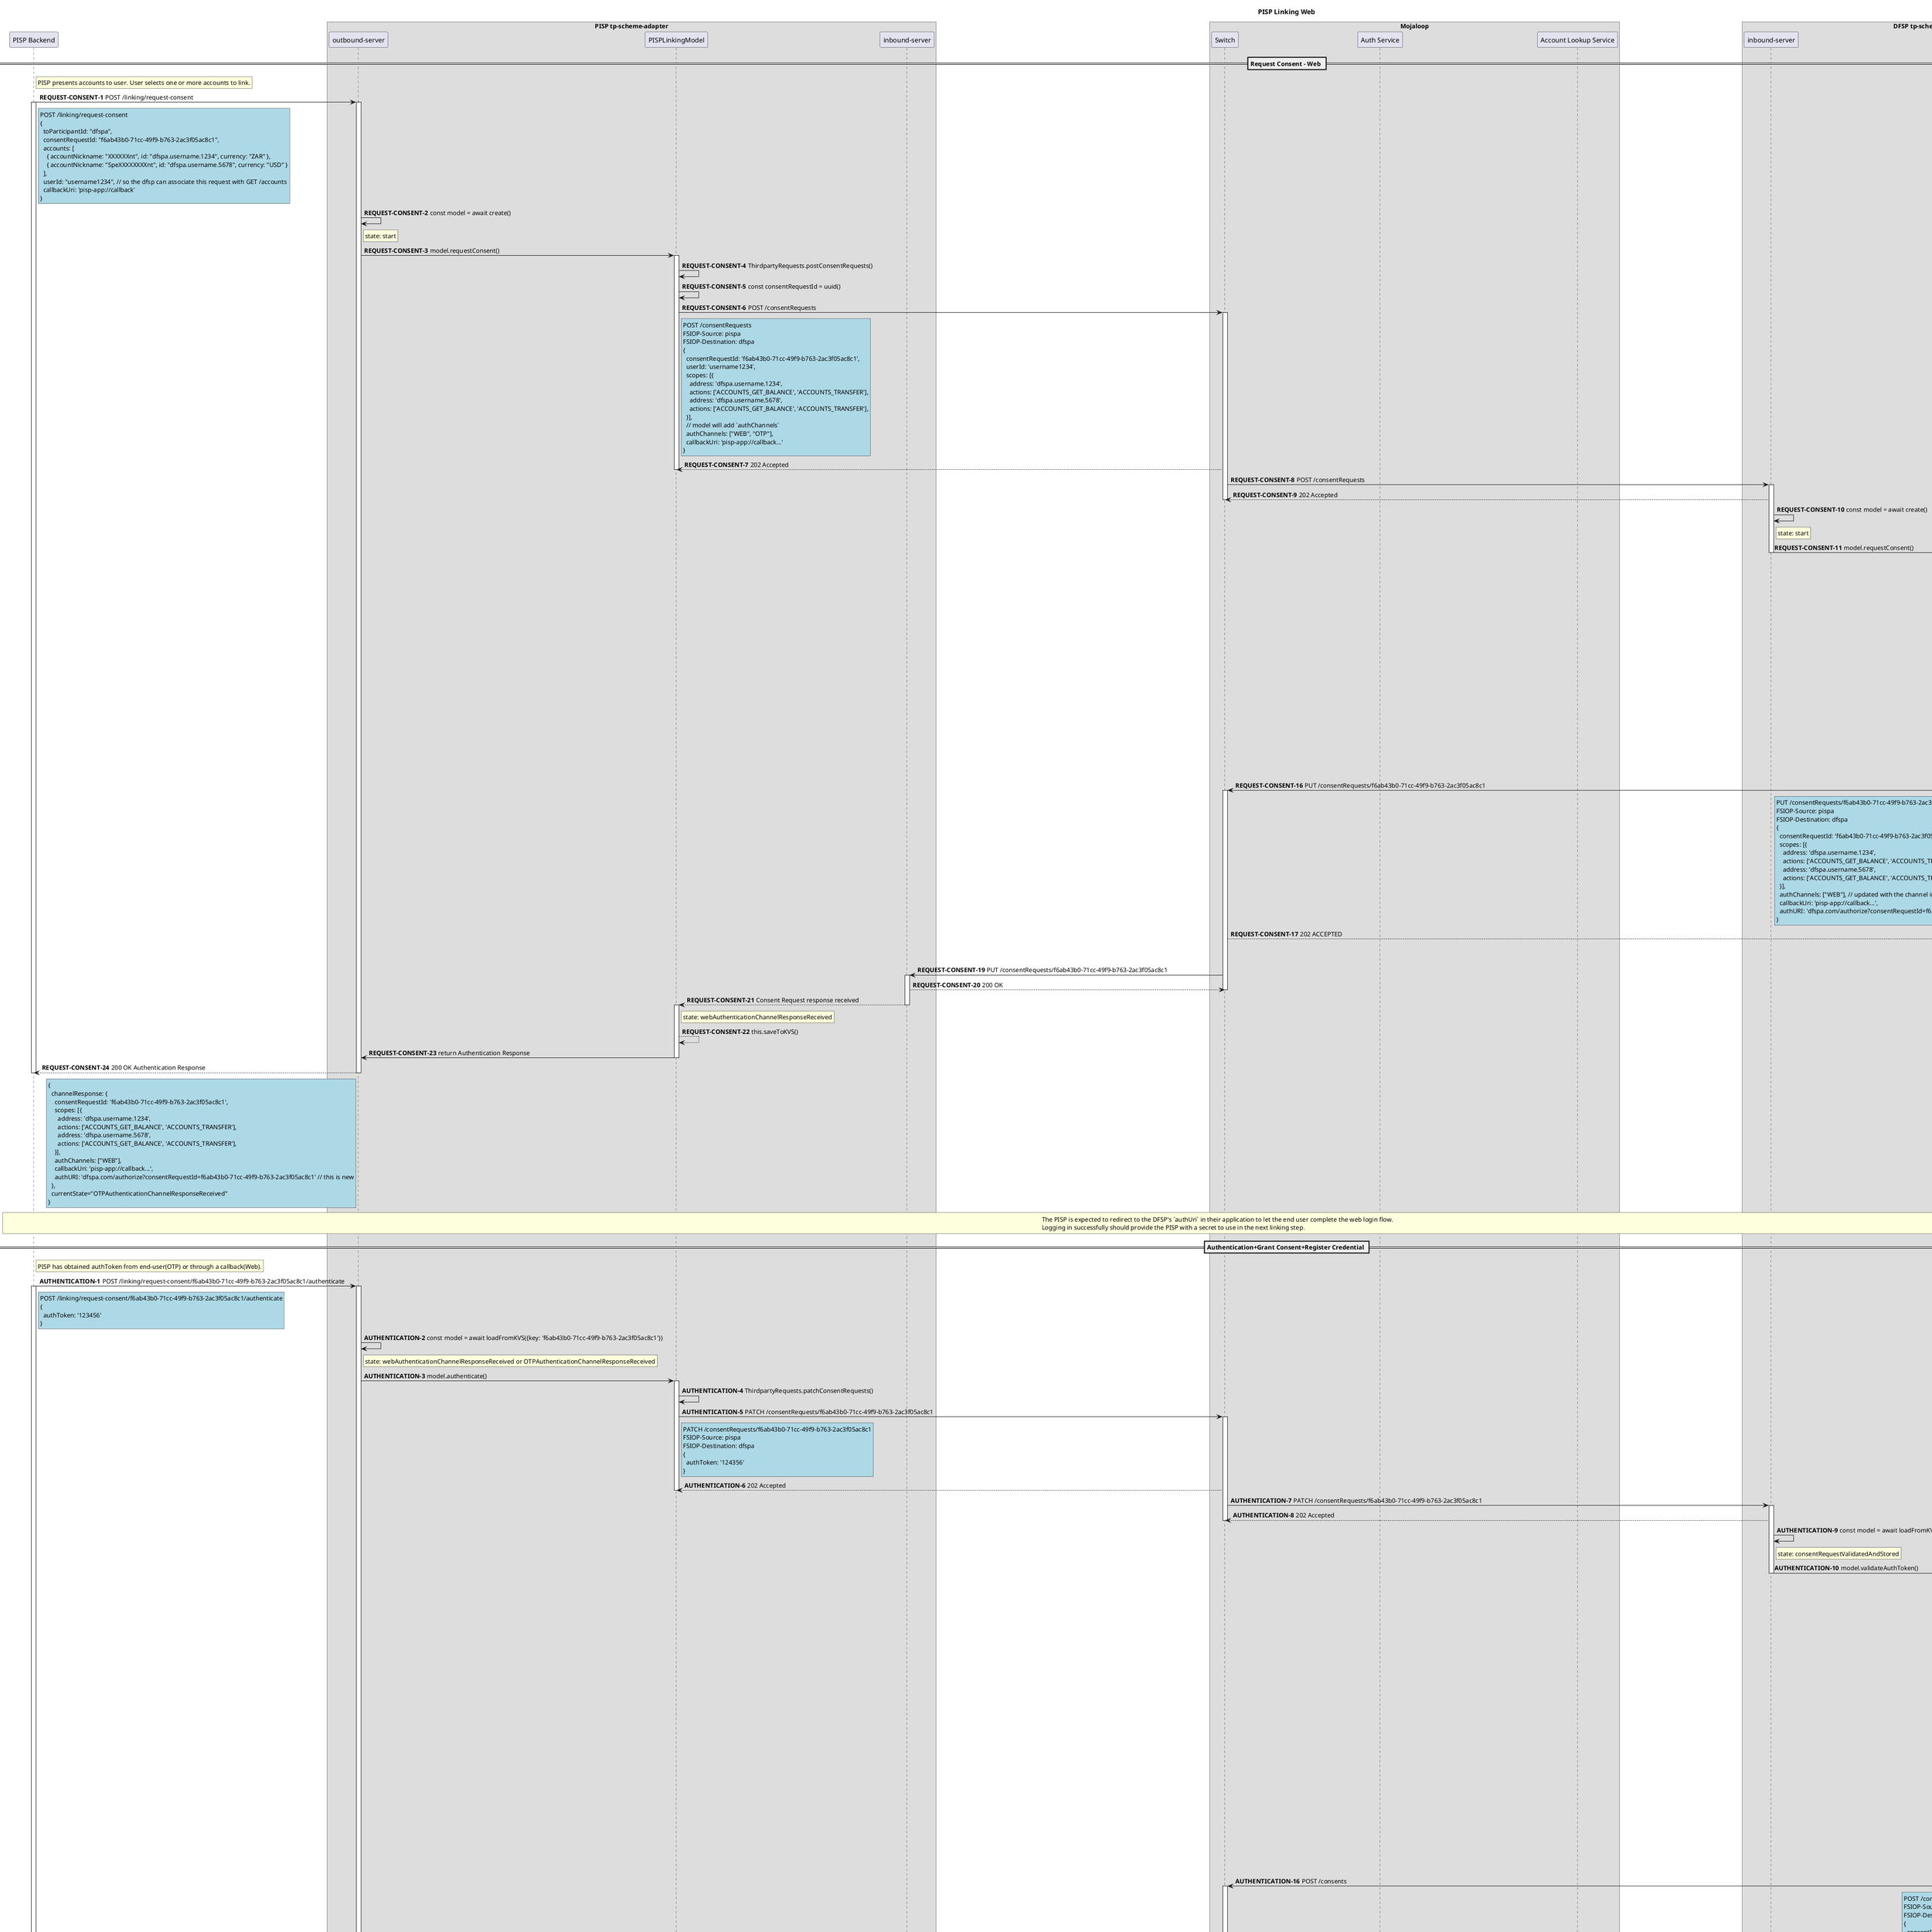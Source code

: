 @startuml

title PISP Linking Web

participant "PISP Backend" as PISP
box "PISP tp-scheme-adapter"
  participant "outbound-server" as PISP_TP_OUT
  participant "PISPLinkingModel" as PISP_LM
  participant "inbound-server" as PISP_TP_IN
end box
box "Mojaloop"
    participant Switch
    participant "Auth Service" as AUTH
    participant "Account Lookup Service" as ALS
end box
box "DFSP tp-scheme-adapter"
  participant "inbound-server" as DFSP_TP_IN
  participant "DFSPLinkingModel" as DFSP_LM
end box
participant DFSPAuthorizeSimulator

== Request Consent - Web ==
autonumber 1 "<b>REQUEST-CONSENT-#</b>"
rnote right of PISP
PISP presents accounts to user. User selects one or more accounts to link.
end note
PISP -> PISP_TP_OUT: POST /linking/request-consent
rnote right of PISP #LightBlue
POST /linking/request-consent
{
  toParticipantId: "dfspa",
  consentRequestId: "f6ab43b0-71cc-49f9-b763-2ac3f05ac8c1",
  accounts: [
    { accountNickname: "XXXXXXnt", id: "dfspa.username.1234", currency: "ZAR" },
    { accountNickname: "SpeXXXXXXXXnt", id: "dfspa.username.5678", currency: "USD" }
  ],
  userId: "username1234", // so the dfsp can associate this request with GET /accounts
  callbackUri: 'pisp-app://callback'
}
end note


activate PISP
activate PISP_TP_OUT

PISP_TP_OUT -> PISP_TP_OUT: const model = await create()
rnote right of PISP_TP_OUT: state: start
PISP_TP_OUT -> PISP_LM: model.requestConsent()

activate PISP_LM

PISP_LM -> PISP_LM: ThirdpartyRequests.postConsentRequests()
PISP_LM -> PISP_LM: const consentRequestId = uuid()
PISP_LM -> Switch: POST /consentRequests
rnote right of PISP_LM #LightBlue
POST /consentRequests
FSIOP-Source: pispa
FSIOP-Destination: dfspa
{
  consentRequestId: 'f6ab43b0-71cc-49f9-b763-2ac3f05ac8c1',
  userId: 'username1234',
  scopes: [{
    address: 'dfspa.username.1234',
    actions: ['ACCOUNTS_GET_BALANCE', 'ACCOUNTS_TRANSFER'],
    address: 'dfspa.username.5678',
    actions: ['ACCOUNTS_GET_BALANCE', 'ACCOUNTS_TRANSFER'],
  }],
  // model will add `authChannels`
  authChannels: ["WEB", "OTP"],
  callbackUri: 'pisp-app://callback...'
}
end note

activate Switch
Switch --> PISP_LM: 202 Accepted
deactivate PISP_LM
Switch -> DFSP_TP_IN: POST /consentRequests
activate DFSP_TP_IN

DFSP_TP_IN --> Switch: 202 Accepted
deactivate Switch
DFSP_TP_IN -> DFSP_TP_IN: const model = await create()
rnote right of DFSP_TP_IN: state: start
DFSP_TP_IN -> DFSP_LM: model.requestConsent()
deactivate DFSP_TP_IN
activate DFSP_LM
DFSP_LM -> DFSP_LM: DFSPBackendRequests.validateConsentRequest()
DFSP_LM -> DFSPAuthorizeSimulator: ""POST /store/consentRequests/f6ab43b0-71cc-49f9-b763-2ac3f05ac8c1""
activate DFSPAuthorizeSimulator
rnote right of DFSP_LM #LightBlue
POST /store/consentRequests/f6ab43b0-71cc-49f9-b763-2ac3f05ac8c1
FSIOP-Source: dfspa
FSIOP-Destination: auth-sim
{
  consentRequestId: 'f6ab43b0-71cc-49f9-b763-2ac3f05ac8c1',
  scopes: [{
    address: 'dfspa.username.1234',
    actions: ['ACCOUNTS_GET_BALANCE', 'ACCOUNTS_TRANSFER'],
    address: 'dfspa.username.5678',
    actions: ['ACCOUNTS_GET_BALANCE', 'ACCOUNTS_TRANSFER'],
  }],
  // model will add `authChannels`
  authChannels: ["WEB", "OTP"],
  callbackUri: 'pisp-app://callback...'
}
end note
DFSPAuthorizeSimulator -> DFSPAuthorizeSimulator: store consentRequest details
DFSPAuthorizeSimulator -> DFSP_LM: 201 Created
rnote right of DFSP_LM: state: consentRequestValidatedAndStored
deactivate DFSPAuthorizeSimulator

DFSP_LM -> Switch: PUT /consentRequests/f6ab43b0-71cc-49f9-b763-2ac3f05ac8c1
activate Switch

rnote left of DFSP_LM #LightBlue
PUT /consentRequests/f6ab43b0-71cc-49f9-b763-2ac3f05ac8c1
FSIOP-Source: pispa
FSIOP-Destination: dfspa
{
  consentRequestId: 'f6ab43b0-71cc-49f9-b763-2ac3f05ac8c1',
  scopes: [{
    address: 'dfspa.username.1234',
    actions: ['ACCOUNTS_GET_BALANCE', 'ACCOUNTS_TRANSFER'],
    address: 'dfspa.username.5678',
    actions: ['ACCOUNTS_GET_BALANCE', 'ACCOUNTS_TRANSFER'],
  }],
  authChannels: ["WEB"], // updated with the channel in use
  callbackUri: 'pisp-app://callback...',
  authURI: 'dfspa.com/authorize?consentRequestId=f6ab43b0-71cc-49f9-b763-2ac3f05ac8c1' // this is new
}
end note
Switch --> DFSP_LM: 202 ACCEPTED
DFSP_LM -> DFSP_LM: this.saveToKVS()
deactivate DFSP_LM
Switch ->  PISP_TP_IN: PUT /consentRequests/f6ab43b0-71cc-49f9-b763-2ac3f05ac8c1
activate PISP_TP_IN
PISP_TP_IN --> Switch: 200 OK
deactivate Switch
PISP_TP_IN --> PISP_LM: Consent Request response received
deactivate PISP_TP_IN
activate PISP_LM
rnote right of PISP_LM: state: webAuthenticationChannelResponseReceived
PISP_LM --> PISP_LM: this.saveToKVS()
PISP_LM -> PISP_TP_OUT: return Authentication Response
deactivate PISP_LM
PISP_TP_OUT --> PISP: 200 OK Authentication Response
rnote left of PISP_TP_OUT #LightBlue
{
  channelResponse: {
    consentRequestId: 'f6ab43b0-71cc-49f9-b763-2ac3f05ac8c1',
    scopes: [{
      address: 'dfspa.username.1234',
      actions: ['ACCOUNTS_GET_BALANCE', 'ACCOUNTS_TRANSFER'],
      address: 'dfspa.username.5678',
      actions: ['ACCOUNTS_GET_BALANCE', 'ACCOUNTS_TRANSFER'],
    }],
    authChannels: ["WEB"],
    callbackUri: 'pisp-app://callback...',
    authURI: 'dfspa.com/authorize?consentRequestId=f6ab43b0-71cc-49f9-b763-2ac3f05ac8c1' // this is new
  },
  currentState="OTPAuthenticationChannelResponseReceived"
}
end note
deactivate PISP_TP_OUT
deactivate PISP

note over PISP, DFSPAuthorizeSimulator
  The PISP is expected to redirect to the DFSP's `authUri` in their application to let the end user complete the web login flow.
  Logging in successfully should provide the PISP with a secret to use in the next linking step.
end note

== Authentication+Grant Consent+Register Credential ==
autonumber 1 "<b>AUTHENTICATION-#</b>"
rnote right of PISP
PISP has obtained authToken from end-user(OTP) or through a callback(Web).
end note
PISP -> PISP_TP_OUT: POST /linking/request-consent/f6ab43b0-71cc-49f9-b763-2ac3f05ac8c1/authenticate
rnote right of PISP #LightBlue
POST /linking/request-consent/f6ab43b0-71cc-49f9-b763-2ac3f05ac8c1/authenticate
{
  authToken: '123456'
}
end note

activate PISP
activate PISP_TP_OUT

PISP_TP_OUT -> PISP_TP_OUT: const model = await loadFromKVS({key: 'f6ab43b0-71cc-49f9-b763-2ac3f05ac8c1'})
rnote right of PISP_TP_OUT: state: webAuthenticationChannelResponseReceived or OTPAuthenticationChannelResponseReceived
PISP_TP_OUT -> PISP_LM: model.authenticate()

activate PISP_LM

PISP_LM -> PISP_LM: ThirdpartyRequests.patchConsentRequests()
PISP_LM -> Switch: PATCH /consentRequests/f6ab43b0-71cc-49f9-b763-2ac3f05ac8c1
rnote right of PISP_LM #LightBlue
PATCH /consentRequests/f6ab43b0-71cc-49f9-b763-2ac3f05ac8c1
FSIOP-Source: pispa
FSIOP-Destination: dfspa
{
  authToken: '124356'
}
end note

activate Switch
Switch --> PISP_LM: 202 Accepted
deactivate PISP_LM
Switch -> DFSP_TP_IN: PATCH /consentRequests/f6ab43b0-71cc-49f9-b763-2ac3f05ac8c1
activate DFSP_TP_IN
DFSP_TP_IN --> Switch: 202 Accepted
deactivate Switch
DFSP_TP_IN -> DFSP_TP_IN: const model = await loadFromKVS({key: 'f6ab43b0-71cc-49f9-b763-2ac3f05ac8c1'})
rnote right of DFSP_TP_IN: state: consentRequestValidatedAndStored
DFSP_TP_IN -> DFSP_LM: model.validateAuthToken()
deactivate DFSP_TP_IN
activate DFSP_LM

DFSP_LM -> DFSP_LM: DFSPBackendRequests.validateAuthToken()
rnote right of DFSP_LM #LightBlue
Do we need two backend endpoints for validating
web authTokens and OTP authTokens? Or is a DFSP expected to
validate both cases with one endpoint?

POST /validateAuthToken
{
  consentRequestId: 'f6ab43b0-71cc-49f9-b763-2ac3f05ac8c1'
  authChannel: model.data.authChannel,
  authToken: '124356'
}

For now we will just use one endpoint.
The DFSP should be able to infer the method based on the consentRequestId.
end note
rnote right of DFSP_LM: state: authTokenValidated

DFSP_LM -> DFSP_LM: const consentId = uuid()
DFSP_LM -> DFSP_LM: model.grantConsent()
DFSP_LM -> DFSP_LM: ThirdpartyRequests.postConsents()
rnote right of DFSP_LM: state: consentGranted
rnote right of DFSP_LM #LightBlue
It's important to save the model with the consentId from this point onwards!
Requests will not contain a consentRequestId in the upcoming requests.
This may require changing `PersistentModel` to have a secondary key it can
store the model with.
end note
DFSP_LM -> DFSP_LM: this.saveToKVS({key: '1a2b3c4d'})

DFSP_LM -> Switch: POST /consents
activate Switch

rnote left of DFSP_LM #LightBlue
POST /consents
FSIOP-Source: dfspa
FSIOP-Destination: pispa
{
  consentId: '1a2b3c4d',
  consentRequestId: 'f6ab43b0-71cc-49f9-b763-2ac3f05ac8c1'
  scopes: 'model.data.scopes',
}
end note
Switch --> DFSP_LM: 202 ACCEPTED
deactivate DFSP_LM
Switch ->  PISP_TP_IN: POST /consents
activate PISP_TP_IN
PISP_TP_IN -> PISP_TP_IN: const model = await loadFromKVS({key: 'f6ab43b0-71cc-49f9-b763-2ac3f05ac8c1'})
PISP_TP_IN -> PISP_LM: model.consentReceivedAwaitCredential()
activate PISP_LM
PISP_LM --> PISP_LM: const challenge = deriveChallenge(consentRequest)
PISP_TP_IN --> Switch: 202 Accepted
deactivate PISP_TP_IN
deactivate Switch
rnote right of PISP_LM: state: consentReceivedAwaitingCredential
PISP_LM -> PISP_TP_OUT: return Model state and challenge
deactivate PISP_LM
PISP_TP_OUT -> PISP: 200 OK Model State and challenge
rnote left of PISP_TP_OUT #LightBlue
{
  currentState: "consentReceivedAwaitingCredential"
  challenge: challenge
}
end note

rnote right of PISP
PISP has obtained credential from the end-user
end note
PISP -> PISP_TP_OUT: POST /linking/request-consent/f6ab43b0-71cc-49f9-b763-2ac3f05ac8c1/authenticate
rnote right of PISP #LightBlue
POST /linking/request-consent/f6ab43b0-71cc-49f9-b763-2ac3f05ac8c1/pass-credential
{
  credential: {
    payload: PublicKeyCredential
  }
}
end note
PISP_TP_OUT -> PISP_TP_OUT: const model = await loadFromKVS({key: 'f6ab43b0-71cc-49f9-b763-2ac3f05ac8c1'})
PISP_TP_OUT -> PISP_LM: model.registerCredential()
activate PISP_LM

PISP_LM -> PISP_LM: ThirdpartyRequests.putConsents()
rnote right of PISP_LM: state: signedConsentSent
rnote right of PISP_LM #LightBlue
It's important to save the model with the consentId from this point onwards!
Requests will not contain a consentRequestId in the upcoming requests.
This may require changing `PersistentModel` to have a secondary key it can
store the model with.
end note
PISP_LM --> PISP_LM: this.saveToKVS({key: '1a2b3c4d'})
PISP_LM -> Switch: PUT /consents/1a2b3c4d
activate Switch

rnote right of PISP_LM #LightBlue
PUT /consents/1a2b3c4d
FSIOP-Source: pispa
FSIOP-Destination: dfspa
{
  scopes: [{
    address: 'dfspa.username.1234',
    actions: ['ACCOUNTS_GET_BALANCE', 'ACCOUNTS_TRANSFER'],
    address: 'dfspa.username.5678',
    actions: ['ACCOUNTS_GET_BALANCE', 'ACCOUNTS_TRANSFER'],
  }],
  credential: {
    credentialType: "FIDO",
    status: "PENDING",
    payload: PublicKeyCredential
  }
}
end note

Switch --> PISP_LM: 202 Accepted
deactivate PISP_LM
Switch -> DFSP_TP_IN: PUT /consents/1a2b3c4d
activate DFSP_TP_IN

DFSP_TP_IN -> DFSP_TP_IN: const model = await loadFromKVS({key: 1a2b3c4d})
rnote right of DFSP_TP_IN: state: signedConsentReceived
DFSP_TP_IN -> DFSP_LM: model.validateSignedConsent()
activate DFSP_LM
rnote right of DFSP_TP_IN: state: pendingRegistrationAndValidation
DFSP_TP_IN --> Switch: 202 Accepted
deactivate Switch
deactivate DFSP_TP_IN
DFSP_LM -> DFSP_LM: Check signed consent.
rnote right of DFSP_LM #LightBlue
Does this need a backend request or can the SDK check the consent.

Yes and No. We're keeping it as this for now (default to just talking to the
auth service), but ideally we would open up a config option that would allow a
DFSP to specify whether or not the DFSP Backend should receive a callback
asking them to validate the credential before proceeding.
end note
rnote right of DFSP_LM: state: signedConsentChecked
DFSP_LM-> DFSP_LM: model.validateWithAuthService()
DFSP_LM -> Switch: POST /consents/1a2b3c4d
activate Switch

rnote left of DFSP_LM #LightBlue
POST /consents/1a2b3c4d
FSIOP-Source: dfspa
FSIOP-Destination: central-auth
{
  scopes: [{
    address: 'dfspa.username.1234',
    actions: ['ACCOUNTS_GET_BALANCE', 'ACCOUNTS_TRANSFER'],
    address: 'dfspa.username.5678',
    actions: ['ACCOUNTS_GET_BALANCE', 'ACCOUNTS_TRANSFER'],
  }],
  credential: {
    credentialType: "FIDO",
    status: "PENDING",
    payload: PublicKeyCredential
  }
}
end note
Switch --> DFSP_LM: 202 Accepted
DFSP_LM -> DFSP_LM: this.saveToKVS()
deactivate DFSP_LM

Switch -> AUTH: POST /consents/1a2b3c4d
activate AUTH
AUTH --> Switch: 202 Accepted
AUTH -> AUTH: Check consent.
AUTH -> Switch: PUT /consents/1a2b3c4d

rnote left of AUTH #LightBlue
PUT /consents/1a2b3c4d
FSIOP-Source: central-auth
FSIOP-Destination: dfspa
{
  scopes: [{
    address: 'dfspa.username.1234',
    actions: ['ACCOUNTS_GET_BALANCE', 'ACCOUNTS_TRANSFER'],
    address: 'dfspa.username.5678',
    actions: ['ACCOUNTS_GET_BALANCE', 'ACCOUNTS_TRANSFER'],
  }],
  credential: {
    credentialType: "FIDO",
    status: "VERIFIED",
    payload: PublicKeyCredential
  }
}
end note

Switch --> AUTH: 200 OK
Switch -> DFSP_TP_IN: PUT /consents/1a2b3c4d
activate DFSP_TP_IN
DFSP_TP_IN -> DFSP_TP_IN: const model = await loadFromKVS({key: 1a2b3c4d})
DFSP_TP_IN -> DFSP_TP_IN: consentResponseReceived()
rnote right of DFSP_TP_IN: state: consentResponseReceived
DFSP_TP_IN -> DFSP_LM: Auth Service response received
activate DFSP_LM
DFSP_TP_IN --> Switch: 200 OK
deactivate Switch
deactivate DFSP_TP_IN

AUTH -> ALS: POST /participants/CONSENTS/1a2b3c4d
activate ALS
ALS --> AUTH: 202 Accepted
deactivate AUTH

ALS -> DFSP_TP_IN: PUT /participants/CONSENTS/1a2b3c4d
activate DFSP_TP_IN
DFSP_TP_IN -> DFSP_TP_IN: const model = await loadFromKVS({key: 1a2b3c4d})
DFSP_TP_IN -> DFSP_TP_IN: participantResponseReceived()
rnote right of DFSP_TP_IN: state: participantsResponseReceived
DFSP_TP_IN -> DFSP_LM: Participant response received
DFSP_TP_IN --> ALS: 200 Accepted
deactivate ALS
deactivate DFSP_TP_IN
rnote right of DFSP_LM: state: consentRegisteredAndValidated
DFSP_LM -> DFSP_LM: model.finalizeConsent()

loop for each scope in ""Consents.scopes""
DFSP_LM -> Switch: POST /participants/THIRD_PARTY_LINK/dfsp.username.5678
Switch --> DFSP_LM: 202 Accepted
Switch -> ALS: POST /participants/THIRD_PARTY_LINK/dfsp.username.5678
ALS --> Switch: 202 Accepted
ALS -> Switch: PUT /participants/THIRD_PARTY_LINK/dfsp.username.5678
Switch --> ALS: 200 OK
Switch -> DFSP_TP_IN: PUT /participants/THIRD_PARTY_LINK/dfsp.username.5678
DFSP_TP_IN --> Switch: 200 OK
DFSP_TP_IN -> DFSP_LM: Participant response received
end

DFSP_LM -> DFSP_LM: await Promise.all()
DFSP_LM -> DFSP_LM: state: PISPDFSPLinkEstablished
DFSP_LM -> DFSP_LM: model.notifyVerificationToPISP()
DFSP_LM -> Switch: PATCH /consents/1a2b3c4d
rnote left of DFSP_LM #LightBlue
PATCH /consents/1a2b3c4d
FSIOP-Source: dfspa
FSIOP-Destination: pispa
{
  credential: {
    status: "VERIFIED"
  }
}
end note
activate Switch
Switch --> DFSP_LM: 200 OK
deactivate DFSP_LM
Switch -> PISP_TP_IN: PATCH /consents/1a2b3c4d
activate PISP_TP_IN
PISP_TP_IN -> PISP_TP_IN: const model = await loadFromKVS({key: 1a2b3c4d})


PISP_TP_IN -> PISP_LM: Verified Response received
activate PISP_LM
PISP_TP_IN --> Switch: 200 OK
deactivate PISP_TP_IN
deactivate Switch
rnote right of PISP_LM: state: accountsLinked
PISP_LM --> PISP_TP_OUT: return Accounts linked response
deactivate PISP_LM
PISP_TP_OUT --> PISP: 200 OK Accounts Linked
rnote left of PISP_TP_OUT #LightBlue
{
  credential: {
    status: "VERIFIED"
  }
  currentState="accountsLinked"
}
end note
@enduml
